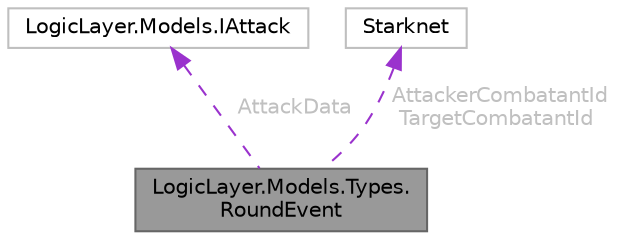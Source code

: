 digraph "LogicLayer.Models.Types.RoundEvent"
{
 // LATEX_PDF_SIZE
  bgcolor="transparent";
  edge [fontname=Helvetica,fontsize=10,labelfontname=Helvetica,labelfontsize=10];
  node [fontname=Helvetica,fontsize=10,shape=box,height=0.2,width=0.4];
  Node1 [id="Node000001",label="LogicLayer.Models.Types.\lRoundEvent",height=0.2,width=0.4,color="gray40", fillcolor="grey60", style="filled", fontcolor="black",tooltip=" "];
  Node2 -> Node1 [id="edge1_Node000001_Node000002",dir="back",color="darkorchid3",style="dashed",tooltip=" ",label=" AttackData",fontcolor="grey" ];
  Node2 [id="Node000002",label="LogicLayer.Models.IAttack",height=0.2,width=0.4,color="grey75", fillcolor="white", style="filled",URL="$interface_logic_layer_1_1_models_1_1_i_attack.html",tooltip=" "];
  Node3 -> Node1 [id="edge2_Node000001_Node000003",dir="back",color="darkorchid3",style="dashed",tooltip=" ",label=" AttackerCombatantId\nTargetCombatantId",fontcolor="grey" ];
  Node3 [id="Node000003",label="Starknet",height=0.2,width=0.4,color="grey75", fillcolor="white", style="filled",tooltip=" "];
}
